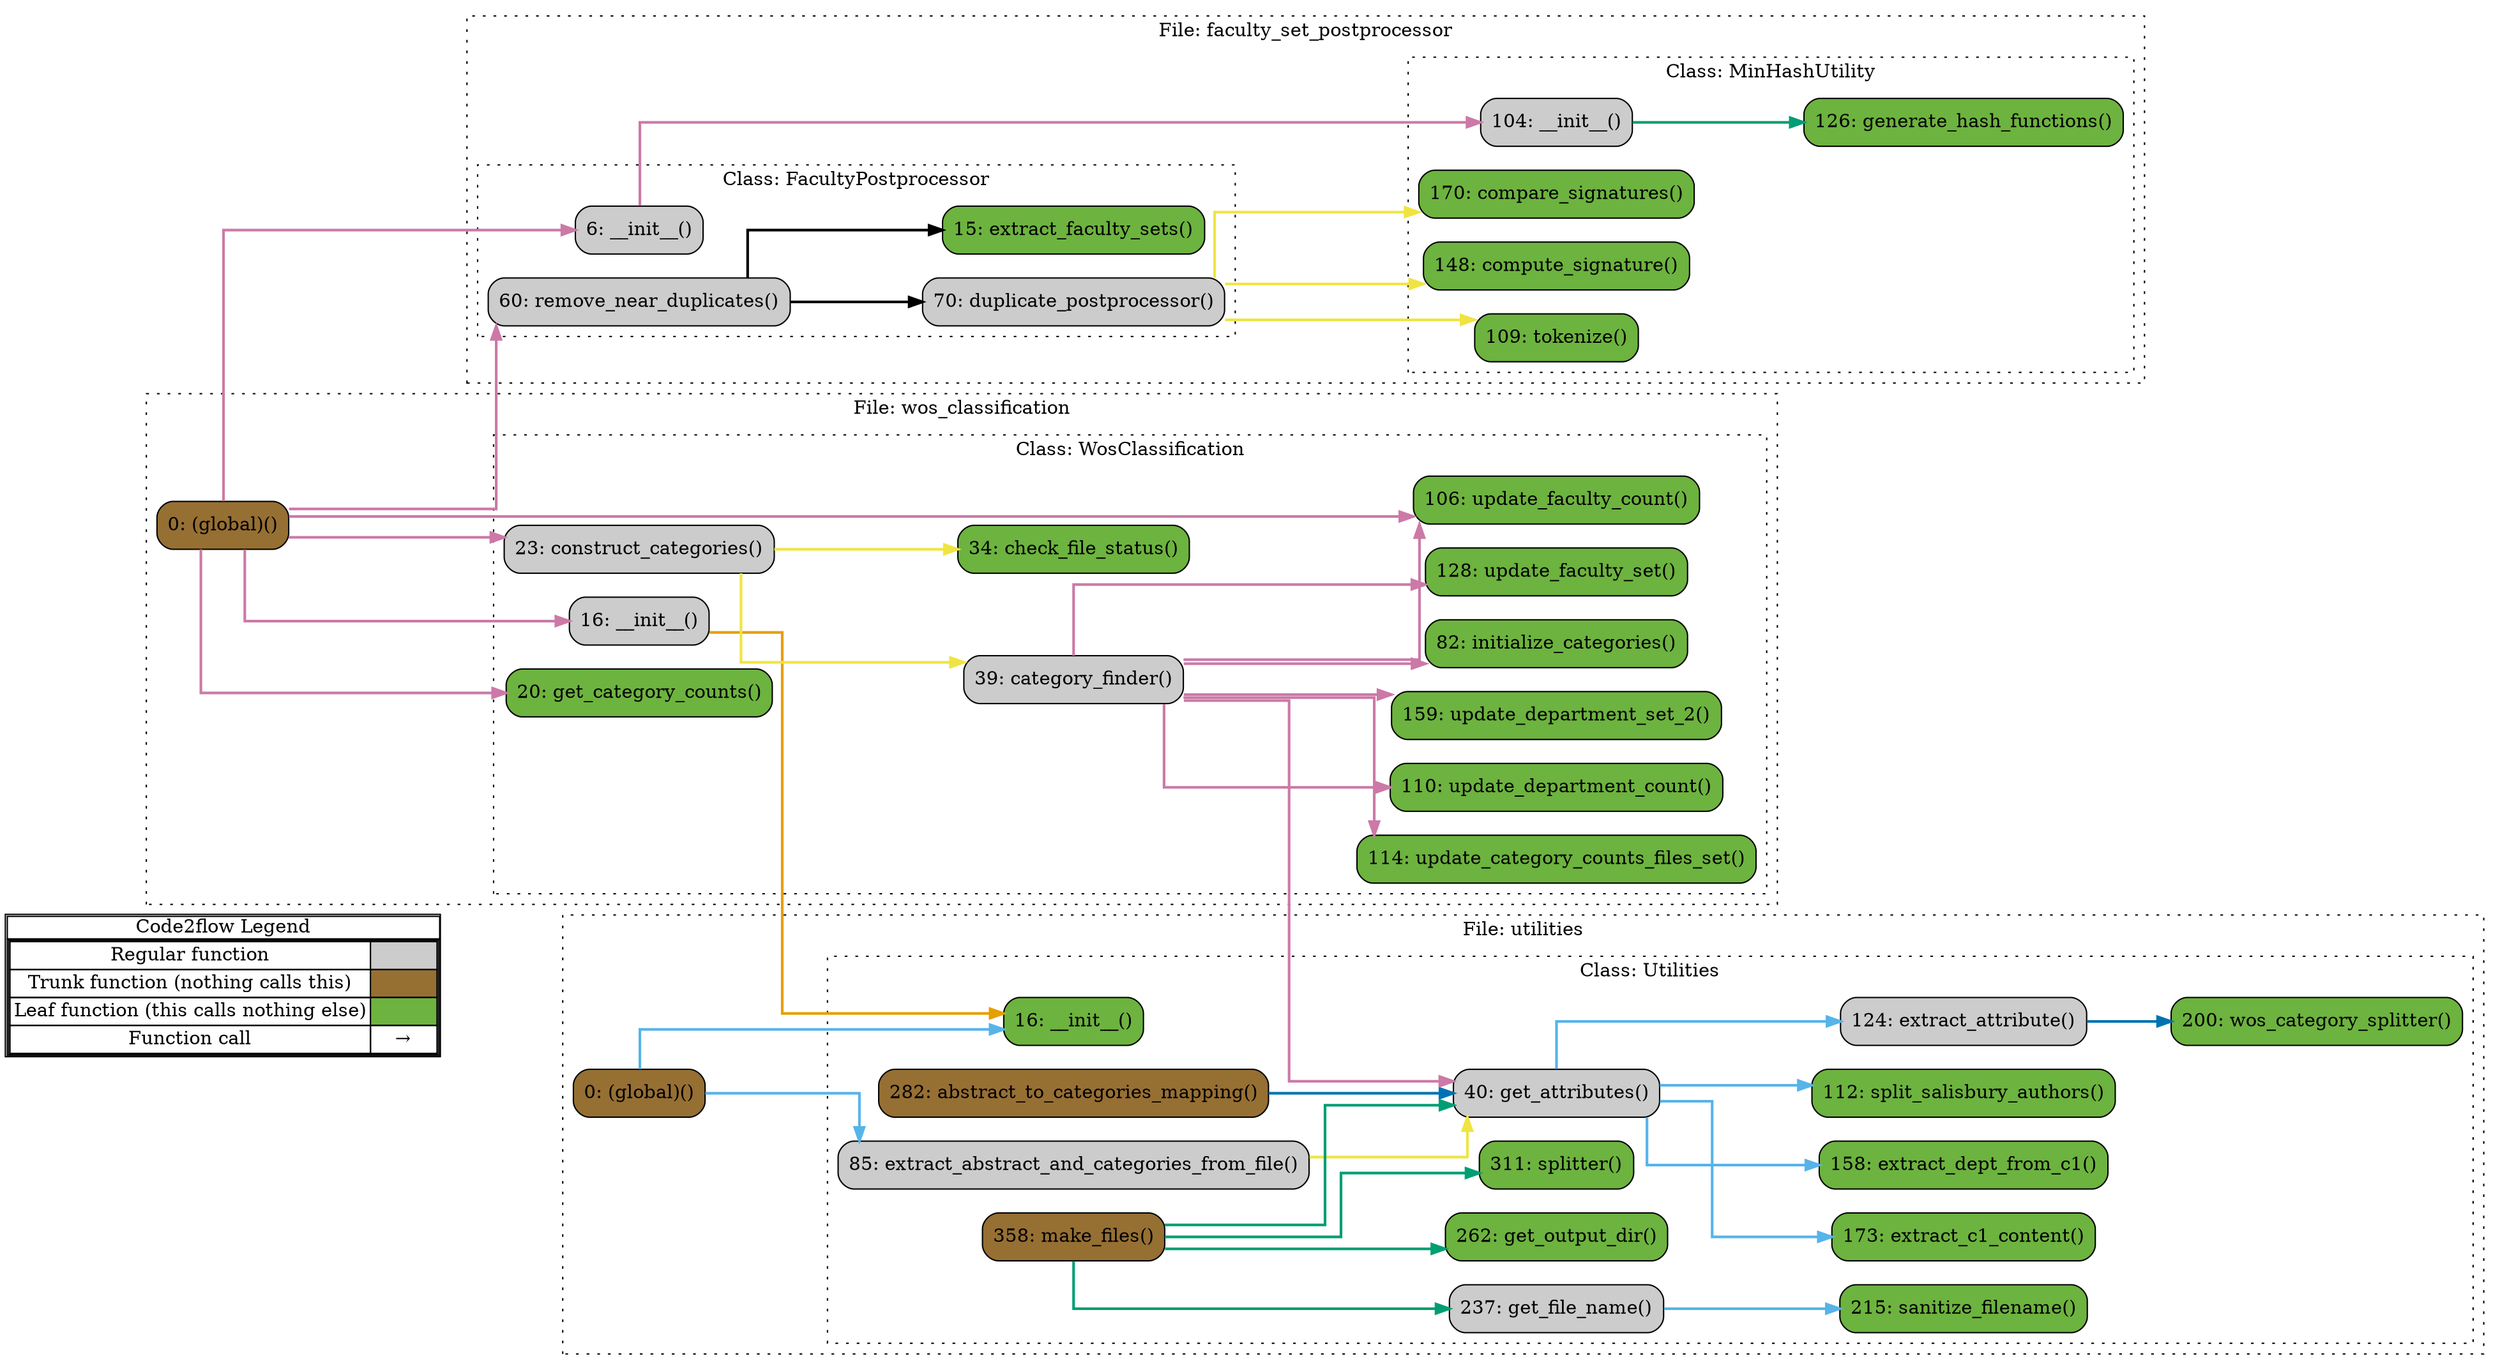 digraph G {
concentrate=true;
splines="ortho";
rankdir="LR";
subgraph legend{
    rank = min;
    label = "legend";
    Legend [shape=none, margin=0, label = <
        <table cellspacing="0" cellpadding="0" border="1"><tr><td>Code2flow Legend</td></tr><tr><td>
        <table cellspacing="0">
        <tr><td>Regular function</td><td width="50px" bgcolor='#cccccc'></td></tr>
        <tr><td>Trunk function (nothing calls this)</td><td bgcolor='#966F33'></td></tr>
        <tr><td>Leaf function (this calls nothing else)</td><td bgcolor='#6db33f'></td></tr>
        <tr><td>Function call</td><td><font color='black'>&#8594;</font></td></tr>
        </table></td></tr></table>
        >];
}node_63762aef [label="6: __init__()" name="faculty_set_postprocessor::FacultyPostprocessor.__init__" shape="rect" style="rounded,filled" fillcolor="#cccccc" ];
node_689754dc [label="70: duplicate_postprocessor()" name="faculty_set_postprocessor::FacultyPostprocessor.duplicate_postprocessor" shape="rect" style="rounded,filled" fillcolor="#cccccc" ];
node_508a5b1b [label="15: extract_faculty_sets()" name="faculty_set_postprocessor::FacultyPostprocessor.extract_faculty_sets" shape="rect" style="rounded,filled" fillcolor="#6db33f" ];
node_8a14af30 [label="60: remove_near_duplicates()" name="faculty_set_postprocessor::FacultyPostprocessor.remove_near_duplicates" shape="rect" style="rounded,filled" fillcolor="#cccccc" ];
node_148676db [label="104: __init__()" name="faculty_set_postprocessor::MinHashUtility.__init__" shape="rect" style="rounded,filled" fillcolor="#cccccc" ];
node_c2bf2c67 [label="170: compare_signatures()" name="faculty_set_postprocessor::MinHashUtility.compare_signatures" shape="rect" style="rounded,filled" fillcolor="#6db33f" ];
node_bfce1ff3 [label="148: compute_signature()" name="faculty_set_postprocessor::MinHashUtility.compute_signature" shape="rect" style="rounded,filled" fillcolor="#6db33f" ];
node_934d96d1 [label="126: generate_hash_functions()" name="faculty_set_postprocessor::MinHashUtility.generate_hash_functions" shape="rect" style="rounded,filled" fillcolor="#6db33f" ];
node_3fe56e79 [label="109: tokenize()" name="faculty_set_postprocessor::MinHashUtility.tokenize" shape="rect" style="rounded,filled" fillcolor="#6db33f" ];
node_0f37e182 [label="0: (global)()" name="utilities::(global)" shape="rect" style="rounded,filled" fillcolor="#966F33" ];
node_eae40d88 [label="16: __init__()" name="utilities::Utilities.__init__" shape="rect" style="rounded,filled" fillcolor="#6db33f" ];
node_1ce751c5 [label="282: abstract_to_categories_mapping()" name="utilities::Utilities.abstract_to_categories_mapping" shape="rect" style="rounded,filled" fillcolor="#966F33" ];
node_decccbdc [label="85: extract_abstract_and_categories_from_file()" name="utilities::Utilities.extract_abstract_and_categories_from_file" shape="rect" style="rounded,filled" fillcolor="#cccccc" ];
node_3c418445 [label="124: extract_attribute()" name="utilities::Utilities.extract_attribute" shape="rect" style="rounded,filled" fillcolor="#cccccc" ];
node_ad3dad79 [label="173: extract_c1_content()" name="utilities::Utilities.extract_c1_content" shape="rect" style="rounded,filled" fillcolor="#6db33f" ];
node_6f9d8255 [label="158: extract_dept_from_c1()" name="utilities::Utilities.extract_dept_from_c1" shape="rect" style="rounded,filled" fillcolor="#6db33f" ];
node_be1dd43a [label="40: get_attributes()" name="utilities::Utilities.get_attributes" shape="rect" style="rounded,filled" fillcolor="#cccccc" ];
node_ff337b42 [label="237: get_file_name()" name="utilities::Utilities.get_file_name" shape="rect" style="rounded,filled" fillcolor="#cccccc" ];
node_dd423844 [label="262: get_output_dir()" name="utilities::Utilities.get_output_dir" shape="rect" style="rounded,filled" fillcolor="#6db33f" ];
node_ff3485cb [label="358: make_files()" name="utilities::Utilities.make_files" shape="rect" style="rounded,filled" fillcolor="#966F33" ];
node_a2944982 [label="215: sanitize_filename()" name="utilities::Utilities.sanitize_filename" shape="rect" style="rounded,filled" fillcolor="#6db33f" ];
node_23eeaad4 [label="112: split_salisbury_authors()" name="utilities::Utilities.split_salisbury_authors" shape="rect" style="rounded,filled" fillcolor="#6db33f" ];
node_fe6a8b9c [label="311: splitter()" name="utilities::Utilities.splitter" shape="rect" style="rounded,filled" fillcolor="#6db33f" ];
node_2925d249 [label="200: wos_category_splitter()" name="utilities::Utilities.wos_category_splitter" shape="rect" style="rounded,filled" fillcolor="#6db33f" ];
node_01b8d28f [label="0: (global)()" name="wos_classification::(global)" shape="rect" style="rounded,filled" fillcolor="#966F33" ];
node_7e298b59 [label="16: __init__()" name="wos_classification::WosClassification.__init__" shape="rect" style="rounded,filled" fillcolor="#cccccc" ];
node_7845bcf7 [label="39: category_finder()" name="wos_classification::WosClassification.category_finder" shape="rect" style="rounded,filled" fillcolor="#cccccc" ];
node_8c2fafde [label="34: check_file_status()" name="wos_classification::WosClassification.check_file_status" shape="rect" style="rounded,filled" fillcolor="#6db33f" ];
node_a076b294 [label="23: construct_categories()" name="wos_classification::WosClassification.construct_categories" shape="rect" style="rounded,filled" fillcolor="#cccccc" ];
node_9fb6944e [label="20: get_category_counts()" name="wos_classification::WosClassification.get_category_counts" shape="rect" style="rounded,filled" fillcolor="#6db33f" ];
node_f9309fe2 [label="82: initialize_categories()" name="wos_classification::WosClassification.initialize_categories" shape="rect" style="rounded,filled" fillcolor="#6db33f" ];
node_34712b08 [label="114: update_category_counts_files_set()" name="wos_classification::WosClassification.update_category_counts_files_set" shape="rect" style="rounded,filled" fillcolor="#6db33f" ];
node_6c8421b4 [label="110: update_department_count()" name="wos_classification::WosClassification.update_department_count" shape="rect" style="rounded,filled" fillcolor="#6db33f" ];
node_d14aa5e8 [label="159: update_department_set_2()" name="wos_classification::WosClassification.update_department_set_2" shape="rect" style="rounded,filled" fillcolor="#6db33f" ];
node_9ae1f104 [label="106: update_faculty_count()" name="wos_classification::WosClassification.update_faculty_count" shape="rect" style="rounded,filled" fillcolor="#6db33f" ];
node_a4bf1f37 [label="128: update_faculty_set()" name="wos_classification::WosClassification.update_faculty_set" shape="rect" style="rounded,filled" fillcolor="#6db33f" ];
node_63762aef -> node_148676db [color="#CC79A7" penwidth="2"];
node_689754dc -> node_c2bf2c67 [color="#F0E442" penwidth="2"];
node_689754dc -> node_bfce1ff3 [color="#F0E442" penwidth="2"];
node_689754dc -> node_3fe56e79 [color="#F0E442" penwidth="2"];
node_8a14af30 -> node_689754dc [color="#000000" penwidth="2"];
node_8a14af30 -> node_508a5b1b [color="#000000" penwidth="2"];
node_148676db -> node_934d96d1 [color="#009E73" penwidth="2"];
node_0f37e182 -> node_eae40d88 [color="#56B4E9" penwidth="2"];
node_0f37e182 -> node_decccbdc [color="#56B4E9" penwidth="2"];
node_1ce751c5 -> node_be1dd43a [color="#0072B2" penwidth="2"];
node_decccbdc -> node_be1dd43a [color="#F0E442" penwidth="2"];
node_3c418445 -> node_2925d249 [color="#0072B2" penwidth="2"];
node_be1dd43a -> node_3c418445 [color="#56B4E9" penwidth="2"];
node_be1dd43a -> node_ad3dad79 [color="#56B4E9" penwidth="2"];
node_be1dd43a -> node_6f9d8255 [color="#56B4E9" penwidth="2"];
node_be1dd43a -> node_23eeaad4 [color="#56B4E9" penwidth="2"];
node_ff337b42 -> node_a2944982 [color="#56B4E9" penwidth="2"];
node_ff337b42 -> node_a2944982 [color="#56B4E9" penwidth="2"];
node_ff3485cb -> node_be1dd43a [color="#009E73" penwidth="2"];
node_ff3485cb -> node_ff337b42 [color="#009E73" penwidth="2"];
node_ff3485cb -> node_dd423844 [color="#009E73" penwidth="2"];
node_ff3485cb -> node_fe6a8b9c [color="#009E73" penwidth="2"];
node_01b8d28f -> node_63762aef [color="#CC79A7" penwidth="2"];
node_01b8d28f -> node_8a14af30 [color="#CC79A7" penwidth="2"];
node_01b8d28f -> node_7e298b59 [color="#CC79A7" penwidth="2"];
node_01b8d28f -> node_a076b294 [color="#CC79A7" penwidth="2"];
node_01b8d28f -> node_9fb6944e [color="#CC79A7" penwidth="2"];
node_01b8d28f -> node_9ae1f104 [color="#CC79A7" penwidth="2"];
node_7e298b59 -> node_eae40d88 [color="#E69F00" penwidth="2"];
node_7845bcf7 -> node_be1dd43a [color="#CC79A7" penwidth="2"];
node_7845bcf7 -> node_f9309fe2 [color="#CC79A7" penwidth="2"];
node_7845bcf7 -> node_34712b08 [color="#CC79A7" penwidth="2"];
node_7845bcf7 -> node_6c8421b4 [color="#CC79A7" penwidth="2"];
node_7845bcf7 -> node_d14aa5e8 [color="#CC79A7" penwidth="2"];
node_7845bcf7 -> node_9ae1f104 [color="#CC79A7" penwidth="2"];
node_7845bcf7 -> node_a4bf1f37 [color="#CC79A7" penwidth="2"];
node_a076b294 -> node_7845bcf7 [color="#F0E442" penwidth="2"];
node_a076b294 -> node_8c2fafde [color="#F0E442" penwidth="2"];
subgraph cluster_9c31302e {
    label="File: faculty_set_postprocessor";
    name="faculty_set_postprocessor";
    style="filled";
    graph[style=dotted];
    subgraph cluster_375c4ecb {
        node_63762aef node_508a5b1b node_8a14af30 node_689754dc;
        label="Class: FacultyPostprocessor";
        name="FacultyPostprocessor";
        style="filled";
        graph[style=dotted];
    };
    subgraph cluster_b9905486 {
        node_148676db node_3fe56e79 node_934d96d1 node_bfce1ff3 node_c2bf2c67;
        label="Class: MinHashUtility";
        name="MinHashUtility";
        style="filled";
        graph[style=dotted];
    };
};
subgraph cluster_1db3904a {
    node_0f37e182;
    label="File: utilities";
    name="utilities";
    style="filled";
    graph[style=dotted];
    subgraph cluster_d330a900 {
        node_eae40d88 node_be1dd43a node_decccbdc node_23eeaad4 node_3c418445 node_6f9d8255 node_ad3dad79 node_2925d249 node_a2944982 node_ff337b42 node_dd423844 node_1ce751c5 node_fe6a8b9c node_ff3485cb;
        label="Class: Utilities";
        name="Utilities";
        style="filled";
        graph[style=dotted];
    };
};
subgraph cluster_a905e988 {
    node_01b8d28f;
    label="File: wos_classification";
    name="wos_classification";
    style="filled";
    graph[style=dotted];
    subgraph cluster_b8ef94c9 {
        node_7e298b59 node_9fb6944e node_a076b294 node_8c2fafde node_7845bcf7 node_f9309fe2 node_9ae1f104 node_6c8421b4 node_34712b08 node_a4bf1f37 node_d14aa5e8;
        label="Class: WosClassification";
        name="WosClassification";
        style="filled";
        graph[style=dotted];
    };
};
}
